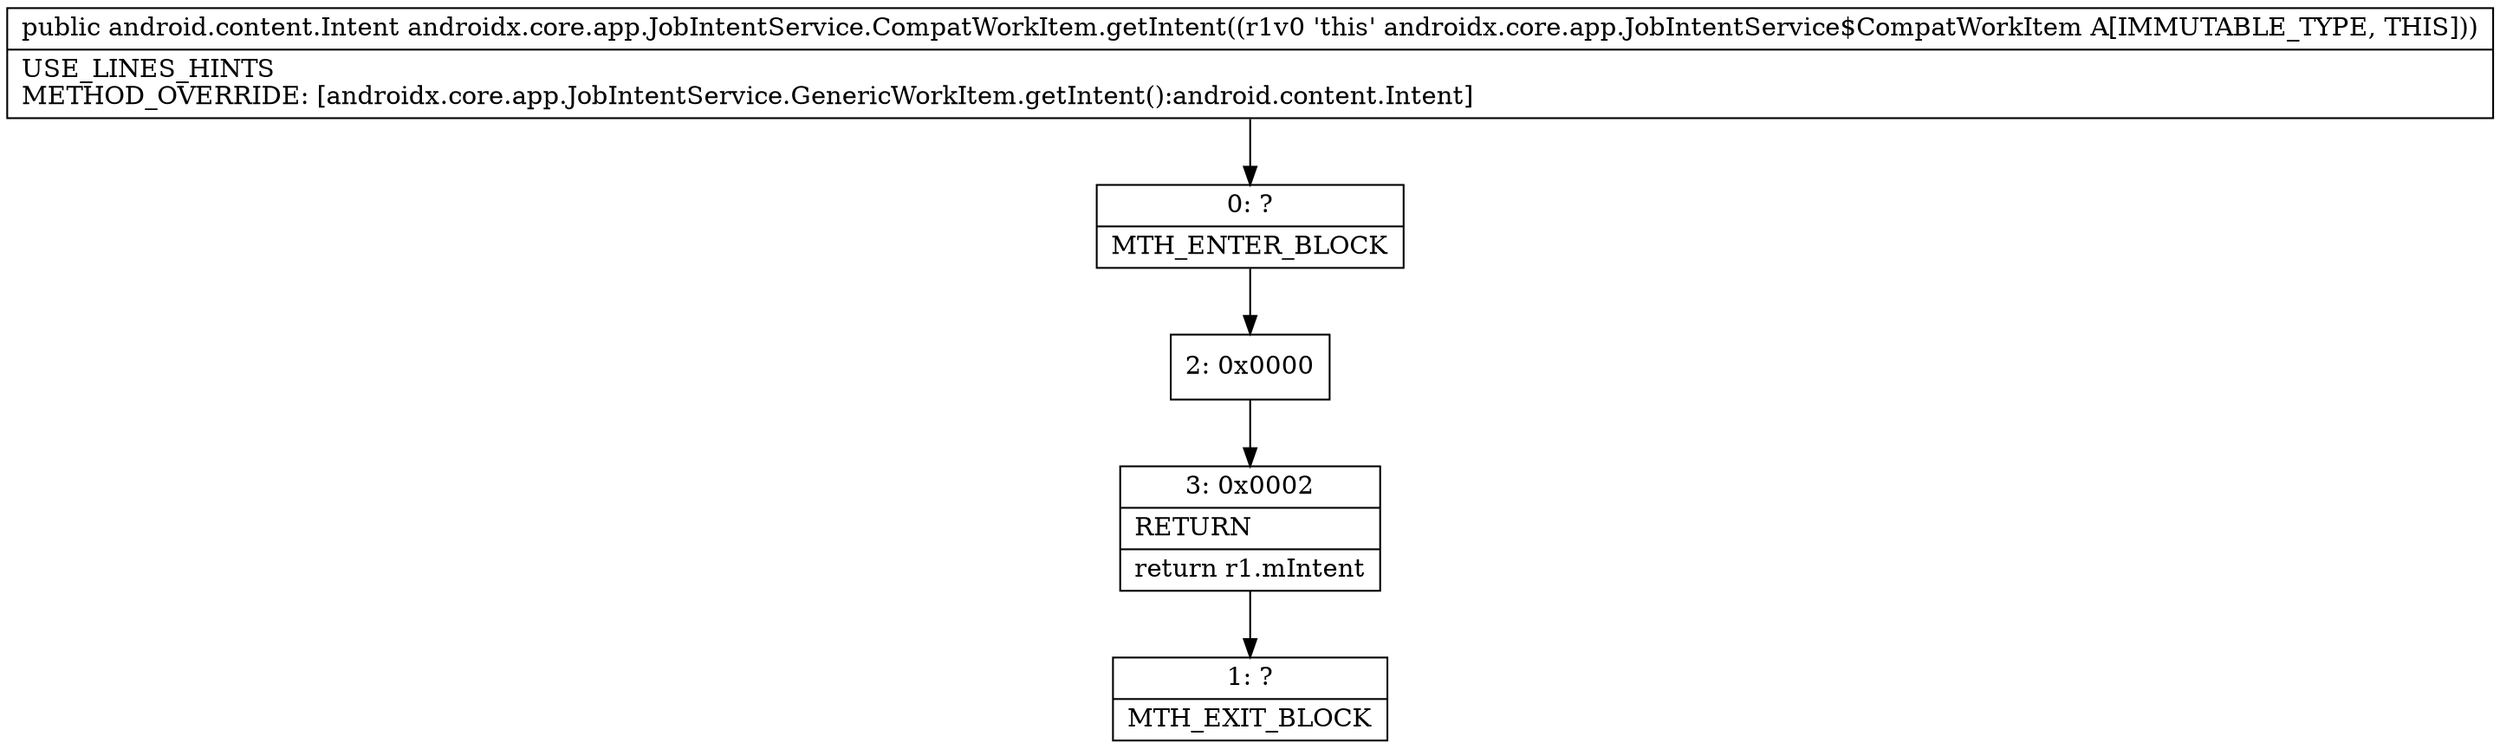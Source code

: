 digraph "CFG forandroidx.core.app.JobIntentService.CompatWorkItem.getIntent()Landroid\/content\/Intent;" {
Node_0 [shape=record,label="{0\:\ ?|MTH_ENTER_BLOCK\l}"];
Node_2 [shape=record,label="{2\:\ 0x0000}"];
Node_3 [shape=record,label="{3\:\ 0x0002|RETURN\l|return r1.mIntent\l}"];
Node_1 [shape=record,label="{1\:\ ?|MTH_EXIT_BLOCK\l}"];
MethodNode[shape=record,label="{public android.content.Intent androidx.core.app.JobIntentService.CompatWorkItem.getIntent((r1v0 'this' androidx.core.app.JobIntentService$CompatWorkItem A[IMMUTABLE_TYPE, THIS]))  | USE_LINES_HINTS\lMETHOD_OVERRIDE: [androidx.core.app.JobIntentService.GenericWorkItem.getIntent():android.content.Intent]\l}"];
MethodNode -> Node_0;Node_0 -> Node_2;
Node_2 -> Node_3;
Node_3 -> Node_1;
}

